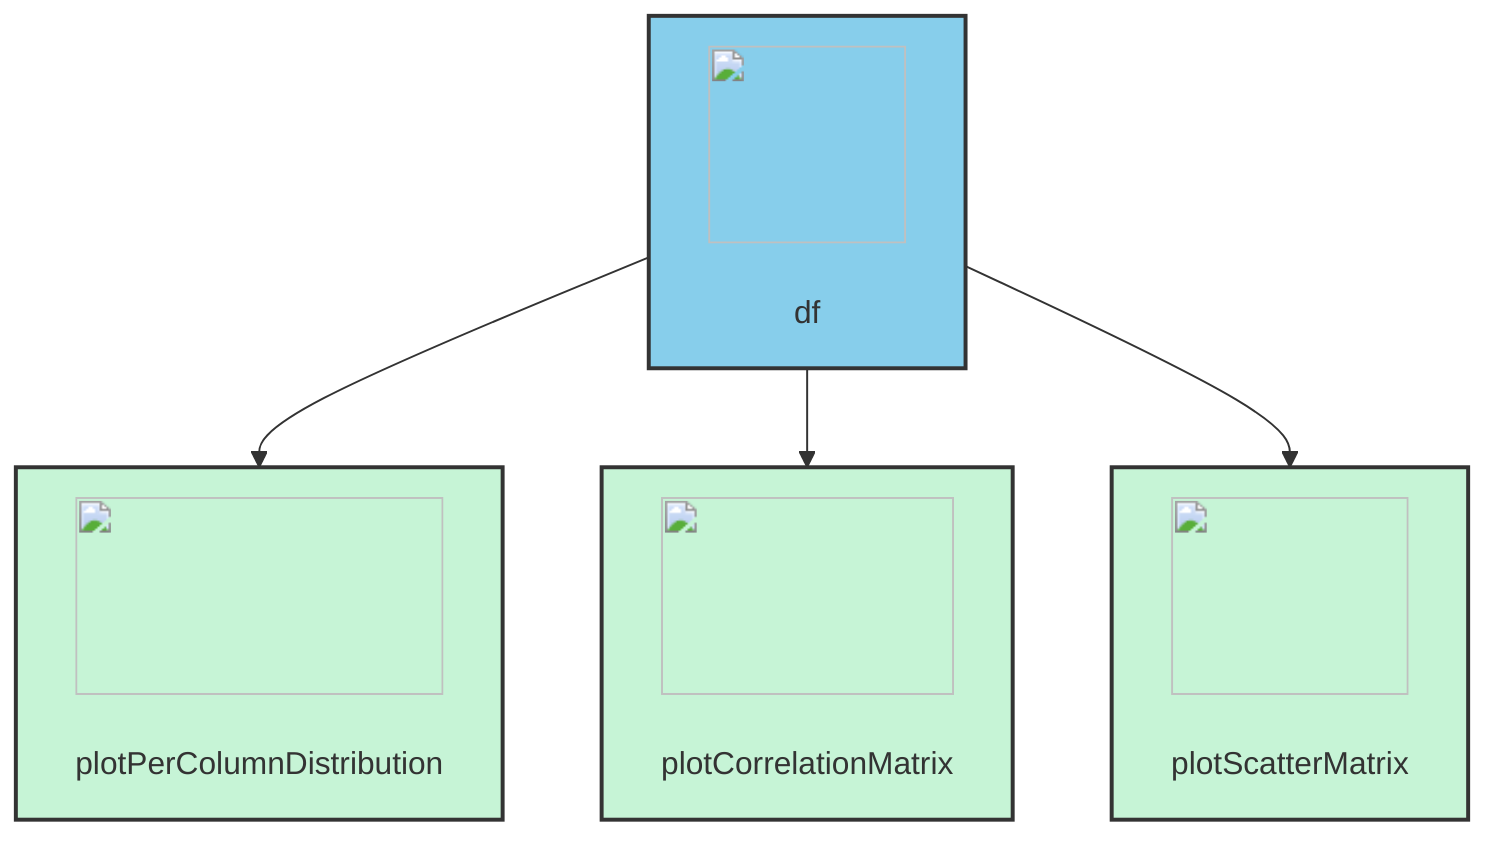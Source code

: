 flowchart TD
 %% DataFrame Node
 DF["<img src='icons/table.svg' width=100 height=100/> <br/> df"]:::dataVar
 classDef dataVar fill:#87CEEB,stroke:#333,stroke-width:2px;
 %% Functions Nodes
 DISTFUNC["<img src='dummy_plots/boxplot_template.svg' width=100 height=100/> <br/> plotPerColumnDistribution"]:::function
 CORRFUNC["<img src='dummy_plots/scatter_plot_template.svg' width=100 height=100/> <br/> plotCorrelationMatrix"]:::function
 SCATTTERFUNC["<img src='dummy_plots/hist_template.svg' width=100 height=100/> <br/> plotScatterMatrix"]:::function
 classDef function fill:#C6F4D6,stroke:#333,stroke-width:2px;
 %% Data Flow
 DF --> DISTFUNC
 DF --> CORRFUNC
 DF --> SCATTTERFUNC